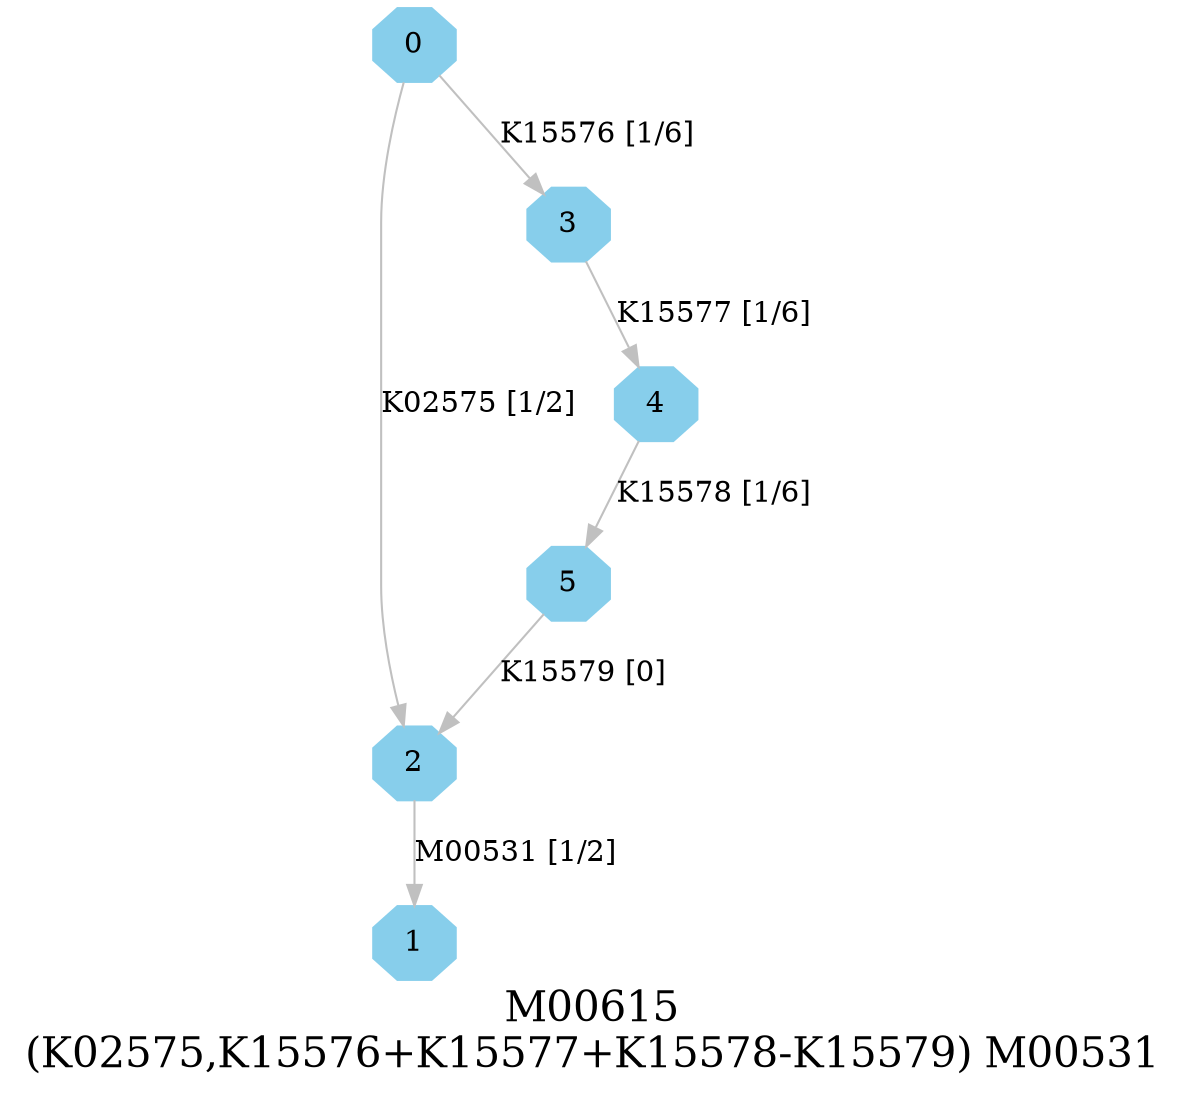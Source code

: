 digraph G {
graph [label="M00615
(K02575,K15576+K15577+K15578-K15579) M00531",fontsize=20];
node [shape=box,style=filled];
edge [len=3,color=grey];
{node [width=.3,height=.3,shape=octagon,style=filled,color=skyblue] 0 1 2 3 4 5 }
0 -> 2 [label="K02575 [1/2]"];
0 -> 3 [label="K15576 [1/6]"];
2 -> 1 [label="M00531 [1/2]"];
3 -> 4 [label="K15577 [1/6]"];
4 -> 5 [label="K15578 [1/6]"];
5 -> 2 [label="K15579 [0]"];
}